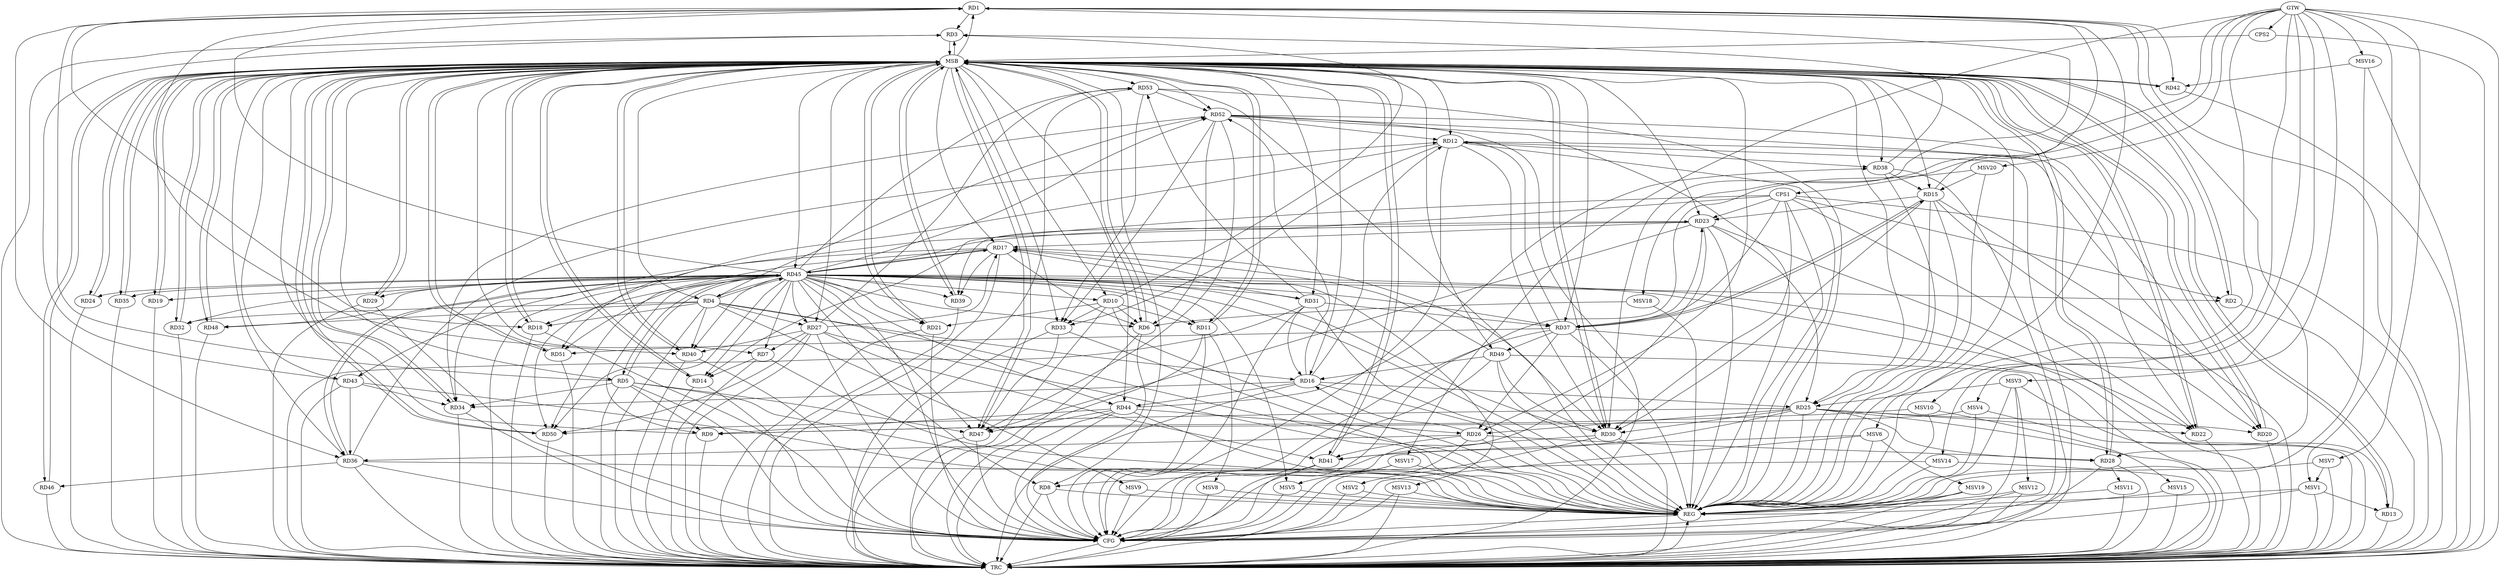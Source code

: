 strict digraph G {
  RD1 [ label="RD1" ];
  RD2 [ label="RD2" ];
  RD3 [ label="RD3" ];
  RD4 [ label="RD4" ];
  RD5 [ label="RD5" ];
  RD6 [ label="RD6" ];
  RD7 [ label="RD7" ];
  RD8 [ label="RD8" ];
  RD9 [ label="RD9" ];
  RD10 [ label="RD10" ];
  RD11 [ label="RD11" ];
  RD12 [ label="RD12" ];
  RD13 [ label="RD13" ];
  RD14 [ label="RD14" ];
  RD15 [ label="RD15" ];
  RD16 [ label="RD16" ];
  RD17 [ label="RD17" ];
  RD18 [ label="RD18" ];
  RD19 [ label="RD19" ];
  RD20 [ label="RD20" ];
  RD21 [ label="RD21" ];
  RD22 [ label="RD22" ];
  RD23 [ label="RD23" ];
  RD24 [ label="RD24" ];
  RD25 [ label="RD25" ];
  RD26 [ label="RD26" ];
  RD27 [ label="RD27" ];
  RD28 [ label="RD28" ];
  RD29 [ label="RD29" ];
  RD30 [ label="RD30" ];
  RD31 [ label="RD31" ];
  RD32 [ label="RD32" ];
  RD33 [ label="RD33" ];
  RD34 [ label="RD34" ];
  RD35 [ label="RD35" ];
  RD36 [ label="RD36" ];
  RD37 [ label="RD37" ];
  RD38 [ label="RD38" ];
  RD39 [ label="RD39" ];
  RD40 [ label="RD40" ];
  RD41 [ label="RD41" ];
  RD42 [ label="RD42" ];
  RD43 [ label="RD43" ];
  RD44 [ label="RD44" ];
  RD45 [ label="RD45" ];
  RD46 [ label="RD46" ];
  RD47 [ label="RD47" ];
  RD48 [ label="RD48" ];
  RD49 [ label="RD49" ];
  RD50 [ label="RD50" ];
  RD51 [ label="RD51" ];
  RD52 [ label="RD52" ];
  RD53 [ label="RD53" ];
  CPS1 [ label="CPS1" ];
  CPS2 [ label="CPS2" ];
  GTW [ label="GTW" ];
  REG [ label="REG" ];
  MSB [ label="MSB" ];
  CFG [ label="CFG" ];
  TRC [ label="TRC" ];
  MSV1 [ label="MSV1" ];
  MSV2 [ label="MSV2" ];
  MSV3 [ label="MSV3" ];
  MSV4 [ label="MSV4" ];
  MSV5 [ label="MSV5" ];
  MSV6 [ label="MSV6" ];
  MSV7 [ label="MSV7" ];
  MSV8 [ label="MSV8" ];
  MSV9 [ label="MSV9" ];
  MSV10 [ label="MSV10" ];
  MSV11 [ label="MSV11" ];
  MSV12 [ label="MSV12" ];
  MSV13 [ label="MSV13" ];
  MSV14 [ label="MSV14" ];
  MSV15 [ label="MSV15" ];
  MSV16 [ label="MSV16" ];
  MSV17 [ label="MSV17" ];
  MSV18 [ label="MSV18" ];
  MSV19 [ label="MSV19" ];
  MSV20 [ label="MSV20" ];
  RD1 -> RD3;
  RD5 -> RD1;
  RD15 -> RD1;
  RD1 -> RD18;
  RD1 -> RD28;
  RD1 -> RD30;
  RD1 -> RD36;
  RD1 -> RD40;
  RD1 -> RD42;
  RD10 -> RD3;
  RD38 -> RD3;
  RD43 -> RD3;
  RD4 -> RD16;
  RD4 -> RD18;
  RD4 -> RD27;
  RD4 -> RD32;
  RD4 -> RD40;
  RD4 -> RD45;
  RD4 -> RD48;
  RD4 -> RD52;
  RD5 -> RD9;
  RD5 -> RD34;
  RD5 -> RD45;
  RD5 -> RD47;
  RD10 -> RD6;
  RD17 -> RD6;
  RD52 -> RD6;
  RD7 -> RD14;
  RD27 -> RD7;
  RD44 -> RD9;
  RD10 -> RD11;
  RD10 -> RD21;
  RD10 -> RD33;
  RD16 -> RD12;
  RD12 -> RD20;
  RD12 -> RD30;
  RD12 -> RD33;
  RD36 -> RD12;
  RD37 -> RD12;
  RD12 -> RD38;
  RD12 -> RD51;
  RD52 -> RD12;
  RD15 -> RD20;
  RD15 -> RD23;
  RD15 -> RD25;
  RD15 -> RD30;
  RD15 -> RD37;
  RD37 -> RD15;
  RD38 -> RD15;
  RD16 -> RD25;
  RD26 -> RD16;
  RD31 -> RD16;
  RD16 -> RD34;
  RD16 -> RD44;
  RD49 -> RD16;
  RD16 -> RD52;
  RD23 -> RD17;
  RD27 -> RD17;
  RD31 -> RD17;
  RD17 -> RD34;
  RD17 -> RD39;
  RD17 -> RD45;
  RD49 -> RD17;
  RD17 -> RD50;
  RD25 -> RD20;
  RD52 -> RD20;
  RD25 -> RD22;
  RD45 -> RD22;
  RD52 -> RD22;
  RD23 -> RD25;
  RD37 -> RD23;
  RD45 -> RD23;
  RD23 -> RD47;
  RD23 -> RD50;
  RD25 -> RD26;
  RD25 -> RD28;
  RD25 -> RD30;
  RD25 -> RD41;
  RD25 -> RD50;
  RD26 -> RD28;
  RD26 -> RD36;
  RD37 -> RD26;
  RD26 -> RD41;
  RD44 -> RD26;
  RD27 -> RD40;
  RD27 -> RD41;
  RD27 -> RD50;
  RD27 -> RD53;
  RD45 -> RD30;
  RD49 -> RD30;
  RD53 -> RD30;
  RD31 -> RD37;
  RD31 -> RD53;
  RD33 -> RD47;
  RD52 -> RD33;
  RD53 -> RD33;
  RD43 -> RD34;
  RD52 -> RD34;
  RD43 -> RD36;
  RD36 -> RD45;
  RD45 -> RD36;
  RD36 -> RD46;
  RD45 -> RD37;
  RD37 -> RD49;
  RD37 -> RD51;
  RD44 -> RD38;
  RD45 -> RD40;
  RD44 -> RD47;
  RD45 -> RD47;
  RD45 -> RD52;
  RD45 -> RD53;
  RD52 -> RD47;
  RD53 -> RD52;
  CPS1 -> RD22;
  CPS1 -> RD23;
  CPS1 -> RD2;
  CPS1 -> RD39;
  CPS1 -> RD37;
  CPS1 -> RD14;
  CPS1 -> RD30;
  GTW -> CPS1;
  GTW -> CPS2;
  RD1 -> REG;
  RD4 -> REG;
  RD5 -> REG;
  RD7 -> REG;
  RD8 -> REG;
  RD10 -> REG;
  RD12 -> REG;
  RD15 -> REG;
  RD16 -> REG;
  RD17 -> REG;
  RD23 -> REG;
  RD25 -> REG;
  RD26 -> REG;
  RD27 -> REG;
  RD31 -> REG;
  RD33 -> REG;
  RD36 -> REG;
  RD37 -> REG;
  RD38 -> REG;
  RD43 -> REG;
  RD44 -> REG;
  RD45 -> REG;
  RD49 -> REG;
  RD52 -> REG;
  RD53 -> REG;
  CPS1 -> REG;
  RD2 -> MSB;
  MSB -> RD10;
  MSB -> RD11;
  MSB -> RD36;
  MSB -> RD46;
  MSB -> RD50;
  MSB -> REG;
  RD3 -> MSB;
  MSB -> RD1;
  MSB -> RD18;
  MSB -> RD23;
  MSB -> RD26;
  MSB -> RD33;
  MSB -> RD34;
  MSB -> RD51;
  RD6 -> MSB;
  MSB -> RD22;
  MSB -> RD40;
  MSB -> RD49;
  RD9 -> MSB;
  MSB -> RD5;
  MSB -> RD28;
  MSB -> RD30;
  MSB -> RD32;
  MSB -> RD35;
  RD11 -> MSB;
  MSB -> RD8;
  MSB -> RD12;
  MSB -> RD19;
  MSB -> RD21;
  MSB -> RD31;
  MSB -> RD41;
  MSB -> RD43;
  RD13 -> MSB;
  MSB -> RD3;
  MSB -> RD25;
  RD14 -> MSB;
  MSB -> RD20;
  MSB -> RD24;
  MSB -> RD27;
  MSB -> RD38;
  MSB -> RD44;
  RD18 -> MSB;
  MSB -> RD7;
  MSB -> RD37;
  RD19 -> MSB;
  MSB -> RD13;
  RD20 -> MSB;
  MSB -> RD2;
  MSB -> RD52;
  RD21 -> MSB;
  MSB -> RD16;
  MSB -> RD45;
  RD22 -> MSB;
  MSB -> RD42;
  RD24 -> MSB;
  MSB -> RD47;
  RD28 -> MSB;
  RD29 -> MSB;
  MSB -> RD39;
  RD30 -> MSB;
  MSB -> RD4;
  MSB -> RD14;
  MSB -> RD15;
  RD32 -> MSB;
  RD34 -> MSB;
  MSB -> RD29;
  RD35 -> MSB;
  MSB -> RD17;
  RD39 -> MSB;
  MSB -> RD53;
  RD40 -> MSB;
  RD41 -> MSB;
  MSB -> RD48;
  RD42 -> MSB;
  MSB -> RD6;
  RD46 -> MSB;
  RD47 -> MSB;
  RD48 -> MSB;
  RD50 -> MSB;
  RD51 -> MSB;
  CPS2 -> MSB;
  RD37 -> CFG;
  RD6 -> CFG;
  RD8 -> CFG;
  RD12 -> CFG;
  RD27 -> CFG;
  RD41 -> CFG;
  RD28 -> CFG;
  RD44 -> CFG;
  RD29 -> CFG;
  RD45 -> CFG;
  RD14 -> CFG;
  RD5 -> CFG;
  RD47 -> CFG;
  RD31 -> CFG;
  RD49 -> CFG;
  RD18 -> CFG;
  RD36 -> CFG;
  RD30 -> CFG;
  RD40 -> CFG;
  RD11 -> CFG;
  RD34 -> CFG;
  RD23 -> CFG;
  RD21 -> CFG;
  REG -> CFG;
  RD1 -> TRC;
  RD2 -> TRC;
  RD3 -> TRC;
  RD4 -> TRC;
  RD5 -> TRC;
  RD6 -> TRC;
  RD7 -> TRC;
  RD8 -> TRC;
  RD9 -> TRC;
  RD10 -> TRC;
  RD11 -> TRC;
  RD12 -> TRC;
  RD13 -> TRC;
  RD14 -> TRC;
  RD15 -> TRC;
  RD16 -> TRC;
  RD17 -> TRC;
  RD18 -> TRC;
  RD19 -> TRC;
  RD20 -> TRC;
  RD21 -> TRC;
  RD22 -> TRC;
  RD23 -> TRC;
  RD24 -> TRC;
  RD25 -> TRC;
  RD26 -> TRC;
  RD27 -> TRC;
  RD28 -> TRC;
  RD29 -> TRC;
  RD30 -> TRC;
  RD31 -> TRC;
  RD32 -> TRC;
  RD33 -> TRC;
  RD34 -> TRC;
  RD35 -> TRC;
  RD36 -> TRC;
  RD37 -> TRC;
  RD38 -> TRC;
  RD39 -> TRC;
  RD40 -> TRC;
  RD41 -> TRC;
  RD42 -> TRC;
  RD43 -> TRC;
  RD44 -> TRC;
  RD45 -> TRC;
  RD46 -> TRC;
  RD47 -> TRC;
  RD48 -> TRC;
  RD49 -> TRC;
  RD50 -> TRC;
  RD51 -> TRC;
  RD52 -> TRC;
  RD53 -> TRC;
  CPS1 -> TRC;
  CPS2 -> TRC;
  GTW -> TRC;
  CFG -> TRC;
  TRC -> REG;
  RD45 -> RD27;
  RD45 -> RD8;
  RD45 -> RD51;
  RD45 -> RD19;
  RD45 -> RD44;
  RD45 -> RD21;
  RD45 -> RD32;
  RD45 -> RD4;
  RD45 -> RD43;
  RD45 -> RD50;
  RD45 -> RD13;
  RD45 -> RD17;
  RD45 -> RD7;
  RD45 -> RD35;
  RD45 -> RD14;
  RD45 -> RD18;
  RD45 -> RD29;
  RD45 -> RD11;
  RD45 -> RD39;
  RD45 -> RD2;
  RD45 -> RD6;
  RD45 -> RD9;
  RD45 -> RD48;
  RD45 -> RD24;
  RD45 -> RD5;
  RD45 -> RD31;
  RD45 -> RD10;
  RD45 -> RD1;
  MSV1 -> RD13;
  GTW -> MSV1;
  MSV1 -> REG;
  MSV1 -> TRC;
  MSV1 -> CFG;
  RD30 -> MSV2;
  MSV2 -> REG;
  MSV2 -> CFG;
  MSV3 -> RD25;
  GTW -> MSV3;
  MSV3 -> REG;
  MSV3 -> TRC;
  MSV3 -> CFG;
  MSV4 -> RD9;
  GTW -> MSV4;
  MSV4 -> REG;
  MSV4 -> TRC;
  RD45 -> MSV5;
  MSV5 -> REG;
  MSV5 -> CFG;
  MSV6 -> RD41;
  GTW -> MSV6;
  MSV6 -> REG;
  MSV6 -> CFG;
  MSV7 -> MSV1;
  GTW -> MSV7;
  MSV7 -> REG;
  MSV7 -> TRC;
  RD11 -> MSV8;
  MSV8 -> REG;
  MSV8 -> CFG;
  RD4 -> MSV9;
  MSV9 -> REG;
  MSV9 -> CFG;
  MSV10 -> RD9;
  GTW -> MSV10;
  MSV10 -> REG;
  RD28 -> MSV11;
  MSV11 -> REG;
  MSV11 -> TRC;
  MSV3 -> MSV12;
  MSV12 -> REG;
  MSV12 -> TRC;
  MSV12 -> CFG;
  RD17 -> MSV13;
  MSV13 -> REG;
  MSV13 -> TRC;
  MSV13 -> CFG;
  MSV14 -> RD8;
  GTW -> MSV14;
  MSV14 -> REG;
  MSV14 -> TRC;
  MSV10 -> MSV15;
  MSV15 -> REG;
  MSV15 -> TRC;
  MSV16 -> RD42;
  GTW -> MSV16;
  MSV16 -> REG;
  MSV16 -> TRC;
  MSV17 -> MSV5;
  GTW -> MSV17;
  MSV17 -> REG;
  MSV17 -> CFG;
  MSV18 -> RD6;
  GTW -> MSV18;
  MSV18 -> REG;
  MSV6 -> MSV19;
  MSV19 -> REG;
  MSV19 -> TRC;
  MSV19 -> CFG;
  MSV20 -> RD15;
  GTW -> MSV20;
  MSV20 -> REG;
  MSV20 -> CFG;
}
